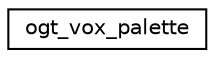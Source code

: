 digraph "Graphical Class Hierarchy"
{
 // LATEX_PDF_SIZE
  edge [fontname="Helvetica",fontsize="10",labelfontname="Helvetica",labelfontsize="10"];
  node [fontname="Helvetica",fontsize="10",shape=record];
  rankdir="LR";
  Node0 [label="ogt_vox_palette",height=0.2,width=0.4,color="black", fillcolor="white", style="filled",URL="$db/dca/structogt__vox__palette.htm",tooltip=" "];
}
